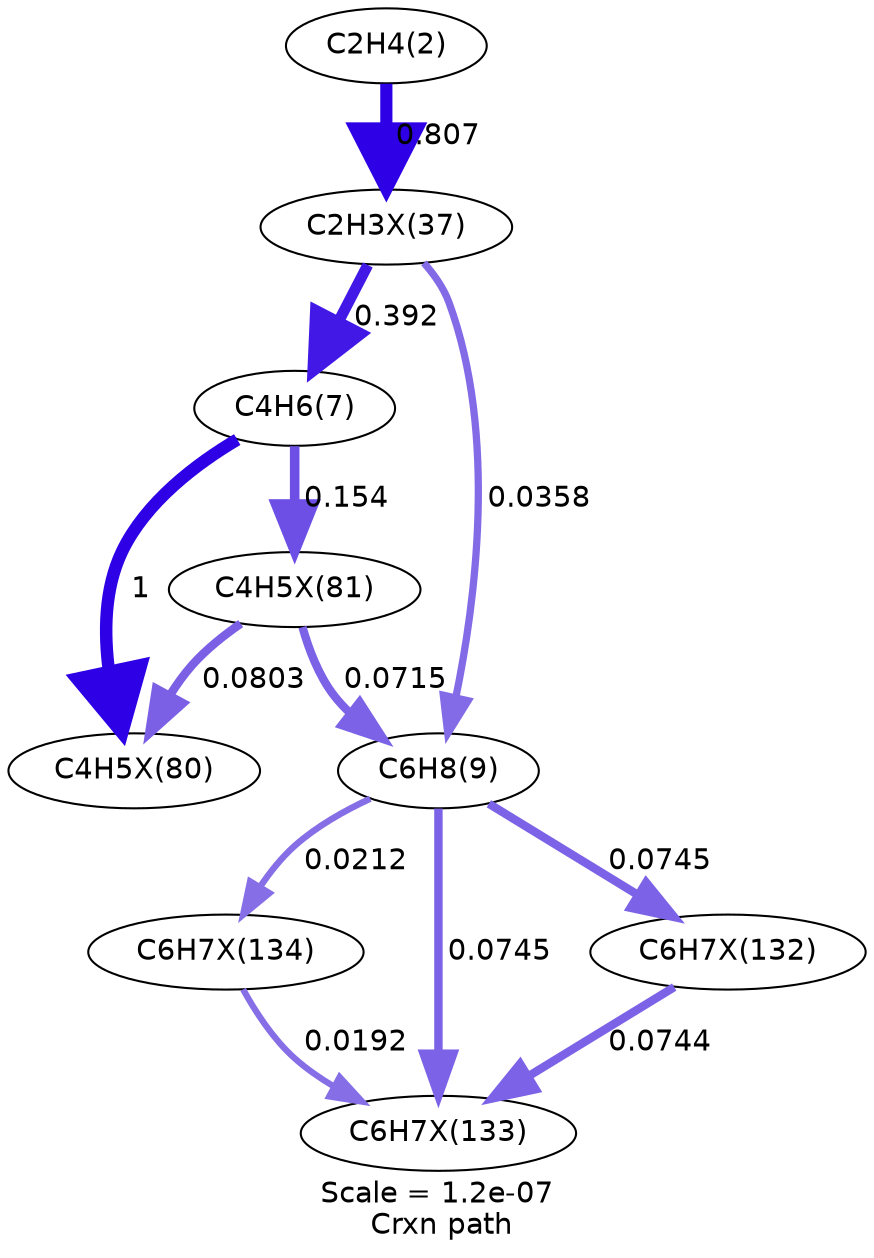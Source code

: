 digraph reaction_paths {
center=1;
s5 -> s42[fontname="Helvetica", style="setlinewidth(5.84)", arrowsize=2.92, color="0.7, 1.31, 0.9"
, label=" 0.807"];
s42 -> s8[fontname="Helvetica", style="setlinewidth(5.29)", arrowsize=2.65, color="0.7, 0.892, 0.9"
, label=" 0.392"];
s42 -> s9[fontname="Helvetica", style="setlinewidth(3.49)", arrowsize=1.74, color="0.7, 0.536, 0.9"
, label=" 0.0358"];
s8 -> s54[fontname="Helvetica", style="setlinewidth(4.59)", arrowsize=2.29, color="0.7, 0.654, 0.9"
, label=" 0.154"];
s8 -> s53[fontname="Helvetica", style="setlinewidth(6)", arrowsize=3, color="0.7, 1.5, 0.9"
, label=" 1"];
s54 -> s9[fontname="Helvetica", style="setlinewidth(4.01)", arrowsize=2, color="0.7, 0.572, 0.9"
, label=" 0.0715"];
s54 -> s53[fontname="Helvetica", style="setlinewidth(4.1)", arrowsize=2.05, color="0.7, 0.58, 0.9"
, label=" 0.0803"];
s9 -> s61[fontname="Helvetica", style="setlinewidth(3.09)", arrowsize=1.54, color="0.7, 0.521, 0.9"
, label=" 0.0212"];
s9 -> s60[fontname="Helvetica", style="setlinewidth(4.04)", arrowsize=2.02, color="0.7, 0.574, 0.9"
, label=" 0.0745"];
s9 -> s59[fontname="Helvetica", style="setlinewidth(4.04)", arrowsize=2.02, color="0.7, 0.574, 0.9"
, label=" 0.0745"];
s61 -> s60[fontname="Helvetica", style="setlinewidth(3.02)", arrowsize=1.51, color="0.7, 0.519, 0.9"
, label=" 0.0192"];
s59 -> s60[fontname="Helvetica", style="setlinewidth(4.04)", arrowsize=2.02, color="0.7, 0.574, 0.9"
, label=" 0.0744"];
s5 [ fontname="Helvetica", label="C2H4(2)"];
s8 [ fontname="Helvetica", label="C4H6(7)"];
s9 [ fontname="Helvetica", label="C6H8(9)"];
s42 [ fontname="Helvetica", label="C2H3X(37)"];
s53 [ fontname="Helvetica", label="C4H5X(80)"];
s54 [ fontname="Helvetica", label="C4H5X(81)"];
s59 [ fontname="Helvetica", label="C6H7X(132)"];
s60 [ fontname="Helvetica", label="C6H7X(133)"];
s61 [ fontname="Helvetica", label="C6H7X(134)"];
 label = "Scale = 1.2e-07\l Crxn path";
 fontname = "Helvetica";
}
